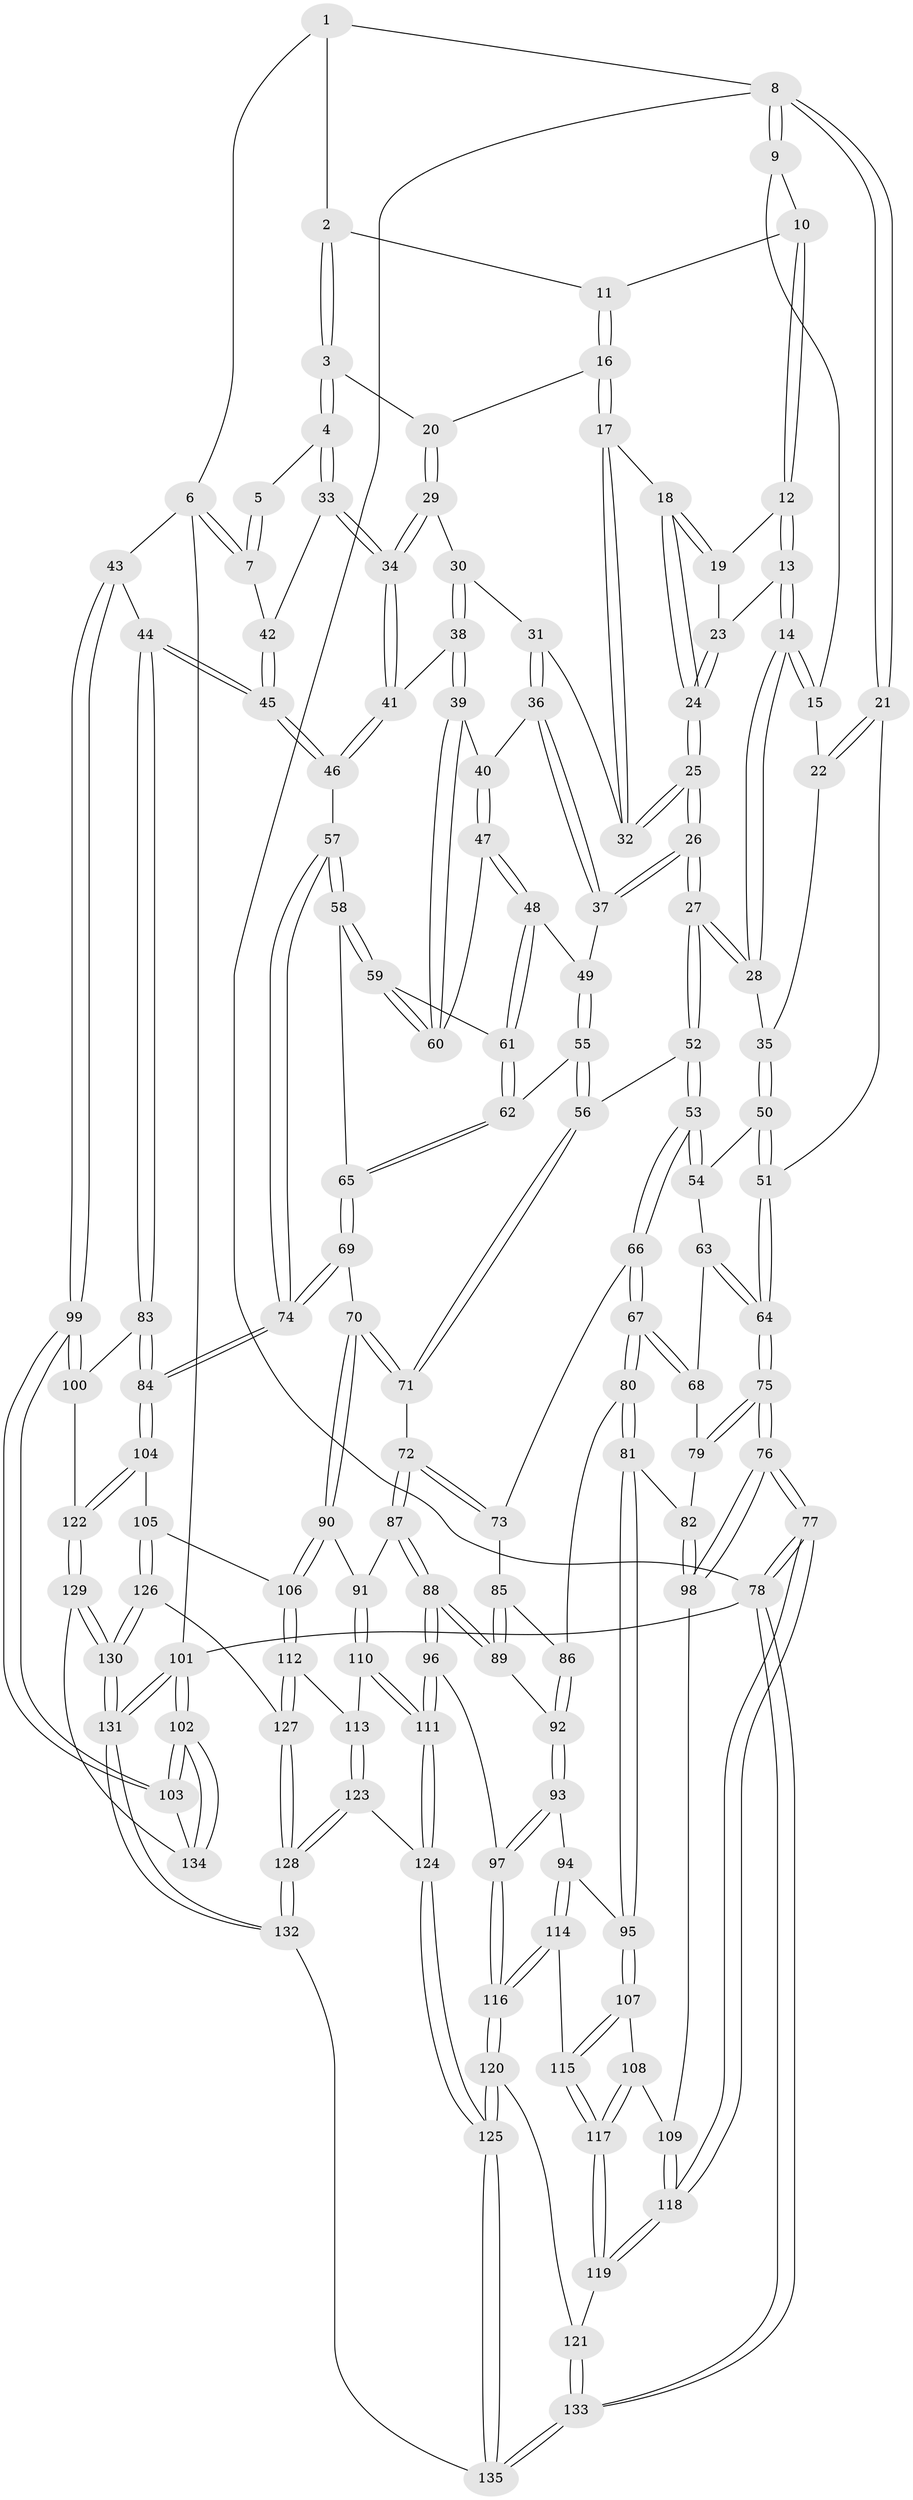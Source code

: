 // coarse degree distribution, {3: 0.15294117647058825, 5: 0.38823529411764707, 2: 0.011764705882352941, 6: 0.08235294117647059, 4: 0.36470588235294116}
// Generated by graph-tools (version 1.1) at 2025/52/02/27/25 19:52:44]
// undirected, 135 vertices, 334 edges
graph export_dot {
graph [start="1"]
  node [color=gray90,style=filled];
  1 [pos="+0.9260167110078741+0"];
  2 [pos="+0.6200569907693003+0"];
  3 [pos="+0.721253613987623+0.05155427987457581"];
  4 [pos="+0.8301871000322384+0.12338868302563637"];
  5 [pos="+0.8979300068121957+0"];
  6 [pos="+1+0.21691103103110992"];
  7 [pos="+0.9942870385572805+0.14445388197142497"];
  8 [pos="+0+0"];
  9 [pos="+0.2257115179843649+0"];
  10 [pos="+0.4588534155139663+0"];
  11 [pos="+0.5788909559143816+0"];
  12 [pos="+0.44285617536138555+0"];
  13 [pos="+0.3707922850472614+0.08734546157908528"];
  14 [pos="+0.27854263306972027+0.16754439038942823"];
  15 [pos="+0.20634684824030836+0"];
  16 [pos="+0.578087315393504+0.07992290925899317"];
  17 [pos="+0.5593680263145769+0.10762030810946152"];
  18 [pos="+0.5397910467592747+0.11163534318133242"];
  19 [pos="+0.47641980232301095+0.07602536073070587"];
  20 [pos="+0.6624176509397612+0.1076072765403771"];
  21 [pos="+0+0.026162692168922513"];
  22 [pos="+0.05344582657671242+0.1191888490841379"];
  23 [pos="+0.4479344965834988+0.1134489141563315"];
  24 [pos="+0.46587701349999555+0.18899527969002222"];
  25 [pos="+0.4579987016393938+0.21711489468559103"];
  26 [pos="+0.4369970554563983+0.25929164056439524"];
  27 [pos="+0.3895103790524079+0.2698011898880071"];
  28 [pos="+0.27837986014730015+0.16853458931035514"];
  29 [pos="+0.6622956977754417+0.13933225123005538"];
  30 [pos="+0.6507974360872989+0.18422580327603308"];
  31 [pos="+0.5991477228075172+0.18035611419645253"];
  32 [pos="+0.5853420821230583+0.16662858738570657"];
  33 [pos="+0.8365770131788016+0.13959898507906807"];
  34 [pos="+0.8267338963792585+0.1512971847591283"];
  35 [pos="+0.15604404824894763+0.22277315517043855"];
  36 [pos="+0.5559674198079861+0.26124915533305176"];
  37 [pos="+0.4635163529615267+0.2706574354359343"];
  38 [pos="+0.7224284149206901+0.2706472143378993"];
  39 [pos="+0.7175375757005736+0.27460053364485043"];
  40 [pos="+0.5720519576512549+0.26970136094999386"];
  41 [pos="+0.7456938153454059+0.2674806341750306"];
  42 [pos="+0.8500700922669139+0.1432176510684453"];
  43 [pos="+1+0.4571506848371458"];
  44 [pos="+1+0.464753092943698"];
  45 [pos="+0.9796129713844686+0.46004125279140395"];
  46 [pos="+0.9280257485428101+0.46153723689009235"];
  47 [pos="+0.5998350756163372+0.3681471528643151"];
  48 [pos="+0.5908974488176615+0.38258458849527793"];
  49 [pos="+0.4817032069721543+0.2984411409624637"];
  50 [pos="+0.14409857749931004+0.25534573851689374"];
  51 [pos="+0+0.34620743451472"];
  52 [pos="+0.34345198326428983+0.40597641822301894"];
  53 [pos="+0.24284080612063136+0.4668420335432431"];
  54 [pos="+0.1618130984434384+0.3891646871435974"];
  55 [pos="+0.519186589784832+0.4690306121965036"];
  56 [pos="+0.48205523113203125+0.4851155934761617"];
  57 [pos="+0.9068126423831365+0.4725579411319801"];
  58 [pos="+0.7439541662323437+0.45804428838228595"];
  59 [pos="+0.6954317499722745+0.4021456121479144"];
  60 [pos="+0.7046918680222314+0.2958303766278895"];
  61 [pos="+0.5864714071180237+0.4363922174631276"];
  62 [pos="+0.574286176269183+0.46217270092147517"];
  63 [pos="+0+0.4353462194711605"];
  64 [pos="+0+0.42604955520294296"];
  65 [pos="+0.6327074024648353+0.5226529439062505"];
  66 [pos="+0.23691701164810833+0.5095203549396264"];
  67 [pos="+0.18785099806667518+0.5744132598669589"];
  68 [pos="+0.1223221857844348+0.5635936620758941"];
  69 [pos="+0.6528921577206434+0.6170352414250866"];
  70 [pos="+0.5785569441429331+0.6656935055473088"];
  71 [pos="+0.4585085595736146+0.5954213113226409"];
  72 [pos="+0.41862905085130686+0.6166517269795997"];
  73 [pos="+0.3713954860874368+0.6083272184324686"];
  74 [pos="+0.7532843361456276+0.6477188002970118"];
  75 [pos="+0+0.560436736265364"];
  76 [pos="+0+0.7716506328236268"];
  77 [pos="+0+1"];
  78 [pos="+0+1"];
  79 [pos="+0.0058678832484214015+0.5961942305275727"];
  80 [pos="+0.18377814555153038+0.6156554456150165"];
  81 [pos="+0.14792282640361615+0.6773782771964366"];
  82 [pos="+0.08111101846351958+0.6897825208875569"];
  83 [pos="+0.8930708064755581+0.7246604575101733"];
  84 [pos="+0.7923216837577276+0.7636186110511186"];
  85 [pos="+0.34577220622034066+0.6458519416050569"];
  86 [pos="+0.27577605871044325+0.6934304004294063"];
  87 [pos="+0.41758721703567503+0.6821289394301729"];
  88 [pos="+0.39784913269217026+0.7752948146435185"];
  89 [pos="+0.3416771847665037+0.7169743669143918"];
  90 [pos="+0.574051074563954+0.6856769065505433"];
  91 [pos="+0.5312414467686308+0.7232385123789026"];
  92 [pos="+0.2779904199337945+0.6987859516853674"];
  93 [pos="+0.26990730808609337+0.7669307169341772"];
  94 [pos="+0.19514282894005247+0.7580862634585641"];
  95 [pos="+0.14884550117244266+0.6816809002995389"];
  96 [pos="+0.40227988850065294+0.8059208953377177"];
  97 [pos="+0.3036215516490005+0.8116081708493382"];
  98 [pos="+0.030547106257882366+0.7237165545746582"];
  99 [pos="+1+0.7765645259598659"];
  100 [pos="+1+0.769628115858552"];
  101 [pos="+1+1"];
  102 [pos="+1+1"];
  103 [pos="+1+0.7974005603942019"];
  104 [pos="+0.7863788533053717+0.795374279060509"];
  105 [pos="+0.7497989060933453+0.8098211381066168"];
  106 [pos="+0.6053448431780686+0.751400727835892"];
  107 [pos="+0.11123305616761571+0.784507539504253"];
  108 [pos="+0.08877753934293935+0.8015213696461302"];
  109 [pos="+0.08604167361117551+0.8034076565002113"];
  110 [pos="+0.46853784911411434+0.8010386808667335"];
  111 [pos="+0.40551543134515544+0.808600843732332"];
  112 [pos="+0.5776312902245059+0.8570071966765472"];
  113 [pos="+0.5275210956202387+0.8390346906034178"];
  114 [pos="+0.1832556699866865+0.8026882486238789"];
  115 [pos="+0.17193298406971733+0.8105726888766571"];
  116 [pos="+0.2601283679033369+0.8589561291450608"];
  117 [pos="+0.16332153124522555+0.828211350616498"];
  118 [pos="+0.05567801594563418+0.8937135105287226"];
  119 [pos="+0.14957964190844092+0.8610893727814827"];
  120 [pos="+0.2466162233838816+0.8999127865874682"];
  121 [pos="+0.23013301343806294+0.9037769050057104"];
  122 [pos="+0.8325097246486374+0.8556439111183535"];
  123 [pos="+0.4861518380625575+0.9254035180738066"];
  124 [pos="+0.40515679012905953+0.9220109702133371"];
  125 [pos="+0.3565813306039565+1"];
  126 [pos="+0.6643700978934369+0.8826940737293135"];
  127 [pos="+0.5866440886344647+0.8680967587568724"];
  128 [pos="+0.5455325065453824+0.9524319117558888"];
  129 [pos="+0.8409595958710981+0.8756891271862062"];
  130 [pos="+0.7093052133808389+1"];
  131 [pos="+0.700901831594742+1"];
  132 [pos="+0.5866945145406441+1"];
  133 [pos="+0+1"];
  134 [pos="+0.8648674251509325+0.8870803285423253"];
  135 [pos="+0.36409799465897935+1"];
  1 -- 2;
  1 -- 6;
  1 -- 8;
  2 -- 3;
  2 -- 3;
  2 -- 11;
  3 -- 4;
  3 -- 4;
  3 -- 20;
  4 -- 5;
  4 -- 33;
  4 -- 33;
  5 -- 7;
  5 -- 7;
  6 -- 7;
  6 -- 7;
  6 -- 43;
  6 -- 101;
  7 -- 42;
  8 -- 9;
  8 -- 9;
  8 -- 21;
  8 -- 21;
  8 -- 78;
  9 -- 10;
  9 -- 15;
  10 -- 11;
  10 -- 12;
  10 -- 12;
  11 -- 16;
  11 -- 16;
  12 -- 13;
  12 -- 13;
  12 -- 19;
  13 -- 14;
  13 -- 14;
  13 -- 23;
  14 -- 15;
  14 -- 15;
  14 -- 28;
  14 -- 28;
  15 -- 22;
  16 -- 17;
  16 -- 17;
  16 -- 20;
  17 -- 18;
  17 -- 32;
  17 -- 32;
  18 -- 19;
  18 -- 19;
  18 -- 24;
  18 -- 24;
  19 -- 23;
  20 -- 29;
  20 -- 29;
  21 -- 22;
  21 -- 22;
  21 -- 51;
  22 -- 35;
  23 -- 24;
  23 -- 24;
  24 -- 25;
  24 -- 25;
  25 -- 26;
  25 -- 26;
  25 -- 32;
  25 -- 32;
  26 -- 27;
  26 -- 27;
  26 -- 37;
  26 -- 37;
  27 -- 28;
  27 -- 28;
  27 -- 52;
  27 -- 52;
  28 -- 35;
  29 -- 30;
  29 -- 34;
  29 -- 34;
  30 -- 31;
  30 -- 38;
  30 -- 38;
  31 -- 32;
  31 -- 36;
  31 -- 36;
  33 -- 34;
  33 -- 34;
  33 -- 42;
  34 -- 41;
  34 -- 41;
  35 -- 50;
  35 -- 50;
  36 -- 37;
  36 -- 37;
  36 -- 40;
  37 -- 49;
  38 -- 39;
  38 -- 39;
  38 -- 41;
  39 -- 40;
  39 -- 60;
  39 -- 60;
  40 -- 47;
  40 -- 47;
  41 -- 46;
  41 -- 46;
  42 -- 45;
  42 -- 45;
  43 -- 44;
  43 -- 99;
  43 -- 99;
  44 -- 45;
  44 -- 45;
  44 -- 83;
  44 -- 83;
  45 -- 46;
  45 -- 46;
  46 -- 57;
  47 -- 48;
  47 -- 48;
  47 -- 60;
  48 -- 49;
  48 -- 61;
  48 -- 61;
  49 -- 55;
  49 -- 55;
  50 -- 51;
  50 -- 51;
  50 -- 54;
  51 -- 64;
  51 -- 64;
  52 -- 53;
  52 -- 53;
  52 -- 56;
  53 -- 54;
  53 -- 54;
  53 -- 66;
  53 -- 66;
  54 -- 63;
  55 -- 56;
  55 -- 56;
  55 -- 62;
  56 -- 71;
  56 -- 71;
  57 -- 58;
  57 -- 58;
  57 -- 74;
  57 -- 74;
  58 -- 59;
  58 -- 59;
  58 -- 65;
  59 -- 60;
  59 -- 60;
  59 -- 61;
  61 -- 62;
  61 -- 62;
  62 -- 65;
  62 -- 65;
  63 -- 64;
  63 -- 64;
  63 -- 68;
  64 -- 75;
  64 -- 75;
  65 -- 69;
  65 -- 69;
  66 -- 67;
  66 -- 67;
  66 -- 73;
  67 -- 68;
  67 -- 68;
  67 -- 80;
  67 -- 80;
  68 -- 79;
  69 -- 70;
  69 -- 74;
  69 -- 74;
  70 -- 71;
  70 -- 71;
  70 -- 90;
  70 -- 90;
  71 -- 72;
  72 -- 73;
  72 -- 73;
  72 -- 87;
  72 -- 87;
  73 -- 85;
  74 -- 84;
  74 -- 84;
  75 -- 76;
  75 -- 76;
  75 -- 79;
  75 -- 79;
  76 -- 77;
  76 -- 77;
  76 -- 98;
  76 -- 98;
  77 -- 78;
  77 -- 78;
  77 -- 118;
  77 -- 118;
  78 -- 133;
  78 -- 133;
  78 -- 101;
  79 -- 82;
  80 -- 81;
  80 -- 81;
  80 -- 86;
  81 -- 82;
  81 -- 95;
  81 -- 95;
  82 -- 98;
  82 -- 98;
  83 -- 84;
  83 -- 84;
  83 -- 100;
  84 -- 104;
  84 -- 104;
  85 -- 86;
  85 -- 89;
  85 -- 89;
  86 -- 92;
  86 -- 92;
  87 -- 88;
  87 -- 88;
  87 -- 91;
  88 -- 89;
  88 -- 89;
  88 -- 96;
  88 -- 96;
  89 -- 92;
  90 -- 91;
  90 -- 106;
  90 -- 106;
  91 -- 110;
  91 -- 110;
  92 -- 93;
  92 -- 93;
  93 -- 94;
  93 -- 97;
  93 -- 97;
  94 -- 95;
  94 -- 114;
  94 -- 114;
  95 -- 107;
  95 -- 107;
  96 -- 97;
  96 -- 111;
  96 -- 111;
  97 -- 116;
  97 -- 116;
  98 -- 109;
  99 -- 100;
  99 -- 100;
  99 -- 103;
  99 -- 103;
  100 -- 122;
  101 -- 102;
  101 -- 102;
  101 -- 131;
  101 -- 131;
  102 -- 103;
  102 -- 103;
  102 -- 134;
  102 -- 134;
  103 -- 134;
  104 -- 105;
  104 -- 122;
  104 -- 122;
  105 -- 106;
  105 -- 126;
  105 -- 126;
  106 -- 112;
  106 -- 112;
  107 -- 108;
  107 -- 115;
  107 -- 115;
  108 -- 109;
  108 -- 117;
  108 -- 117;
  109 -- 118;
  109 -- 118;
  110 -- 111;
  110 -- 111;
  110 -- 113;
  111 -- 124;
  111 -- 124;
  112 -- 113;
  112 -- 127;
  112 -- 127;
  113 -- 123;
  113 -- 123;
  114 -- 115;
  114 -- 116;
  114 -- 116;
  115 -- 117;
  115 -- 117;
  116 -- 120;
  116 -- 120;
  117 -- 119;
  117 -- 119;
  118 -- 119;
  118 -- 119;
  119 -- 121;
  120 -- 121;
  120 -- 125;
  120 -- 125;
  121 -- 133;
  121 -- 133;
  122 -- 129;
  122 -- 129;
  123 -- 124;
  123 -- 128;
  123 -- 128;
  124 -- 125;
  124 -- 125;
  125 -- 135;
  125 -- 135;
  126 -- 127;
  126 -- 130;
  126 -- 130;
  127 -- 128;
  127 -- 128;
  128 -- 132;
  128 -- 132;
  129 -- 130;
  129 -- 130;
  129 -- 134;
  130 -- 131;
  130 -- 131;
  131 -- 132;
  131 -- 132;
  132 -- 135;
  133 -- 135;
  133 -- 135;
}
